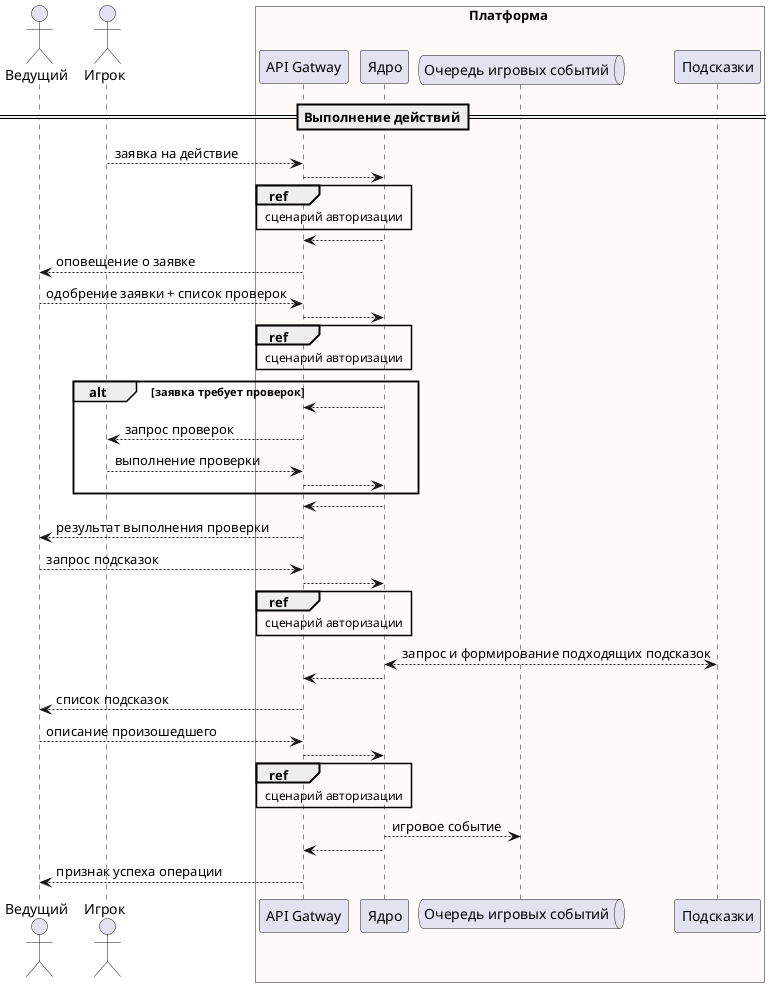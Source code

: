 @startuml
actor "Ведущий" as dm
actor "Игрок" as player
box Платформа #snow
participant "API Gatway" as gateway
participant "Ядро" as core
queue "Очередь игровых событий" as eventQueue
participant "Подсказки" as hints
end box


==Выполнение действий==
player --> gateway: заявка на действие
gateway --> core
ref over gateway, core: сценарий авторизации
core --> gateway
gateway --> dm: оповещение о заявке

dm --> gateway: одобрение заявки + список проверок
gateway --> core
ref over gateway, core: сценарий авторизации
alt заявка требует проверок
core --> gateway
gateway --> player: запрос проверок
player --> gateway: выполнение проверки
gateway --> core
end
core --> gateway
gateway --> dm: результат выполнения проверки

dm --> gateway: запрос подсказок
gateway --> core
ref over gateway, core: сценарий авторизации
core <--> hints: запрос и формирование подходящих подсказок
core --> gateway
gateway --> dm: список подсказок

dm --> gateway: описание произошедшего
gateway --> core
ref over gateway, core: сценарий авторизации
core --> eventQueue: игровое событие
core --> gateway
gateway --> dm: признак успеха операции

@enduml
